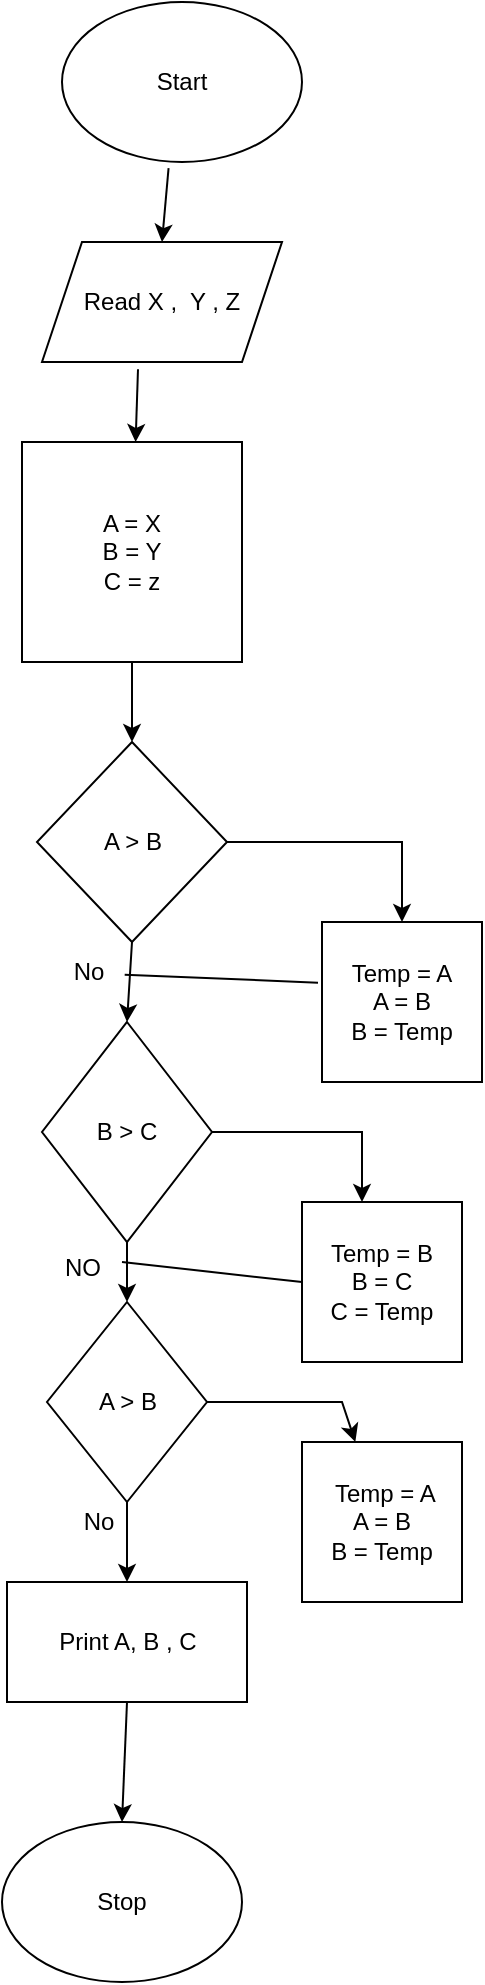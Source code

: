 <mxfile version="21.6.8" type="github">
  <diagram name="Page-1" id="21DJCv4iAgsj__p_spN6">
    <mxGraphModel dx="520" dy="462" grid="1" gridSize="10" guides="1" tooltips="1" connect="1" arrows="1" fold="1" page="1" pageScale="1" pageWidth="850" pageHeight="1100" math="0" shadow="0">
      <root>
        <mxCell id="0" />
        <mxCell id="1" parent="0" />
        <mxCell id="ly5PmHkvwo5zEQeQArB4-1" value="Start" style="ellipse;whiteSpace=wrap;html=1;" vertex="1" parent="1">
          <mxGeometry x="200" y="50" width="120" height="80" as="geometry" />
        </mxCell>
        <mxCell id="ly5PmHkvwo5zEQeQArB4-2" value="" style="endArrow=classic;html=1;rounded=0;exitX=0.444;exitY=1.038;exitDx=0;exitDy=0;exitPerimeter=0;entryX=0.5;entryY=0;entryDx=0;entryDy=0;" edge="1" parent="1" source="ly5PmHkvwo5zEQeQArB4-1" target="ly5PmHkvwo5zEQeQArB4-3">
          <mxGeometry width="50" height="50" relative="1" as="geometry">
            <mxPoint x="250" y="270" as="sourcePoint" />
            <mxPoint x="253" y="200" as="targetPoint" />
          </mxGeometry>
        </mxCell>
        <mxCell id="ly5PmHkvwo5zEQeQArB4-3" value="Read X ,&amp;nbsp; Y , Z" style="shape=parallelogram;perimeter=parallelogramPerimeter;whiteSpace=wrap;html=1;fixedSize=1;" vertex="1" parent="1">
          <mxGeometry x="190" y="170" width="120" height="60" as="geometry" />
        </mxCell>
        <mxCell id="ly5PmHkvwo5zEQeQArB4-5" value="" style="endArrow=classic;html=1;rounded=0;exitX=0.4;exitY=1.061;exitDx=0;exitDy=0;exitPerimeter=0;" edge="1" parent="1" source="ly5PmHkvwo5zEQeQArB4-3" target="ly5PmHkvwo5zEQeQArB4-6">
          <mxGeometry width="50" height="50" relative="1" as="geometry">
            <mxPoint x="230" y="330" as="sourcePoint" />
            <mxPoint x="238" y="290" as="targetPoint" />
          </mxGeometry>
        </mxCell>
        <mxCell id="ly5PmHkvwo5zEQeQArB4-6" value="A = X&lt;br&gt;B = Y&lt;br&gt;C = z" style="whiteSpace=wrap;html=1;aspect=fixed;" vertex="1" parent="1">
          <mxGeometry x="180" y="270" width="110" height="110" as="geometry" />
        </mxCell>
        <mxCell id="ly5PmHkvwo5zEQeQArB4-7" value="" style="endArrow=classic;html=1;rounded=0;exitX=0.5;exitY=1;exitDx=0;exitDy=0;entryX=0.5;entryY=0;entryDx=0;entryDy=0;" edge="1" parent="1" source="ly5PmHkvwo5zEQeQArB4-6" target="ly5PmHkvwo5zEQeQArB4-8">
          <mxGeometry width="50" height="50" relative="1" as="geometry">
            <mxPoint x="250" y="270" as="sourcePoint" />
            <mxPoint x="235" y="440" as="targetPoint" />
          </mxGeometry>
        </mxCell>
        <mxCell id="ly5PmHkvwo5zEQeQArB4-8" value="A &amp;gt; B" style="rhombus;whiteSpace=wrap;html=1;" vertex="1" parent="1">
          <mxGeometry x="187.5" y="420" width="95" height="100" as="geometry" />
        </mxCell>
        <mxCell id="ly5PmHkvwo5zEQeQArB4-9" value="" style="endArrow=classic;html=1;rounded=0;exitX=0.5;exitY=1;exitDx=0;exitDy=0;entryX=0.5;entryY=0;entryDx=0;entryDy=0;" edge="1" parent="1" source="ly5PmHkvwo5zEQeQArB4-8" target="ly5PmHkvwo5zEQeQArB4-10">
          <mxGeometry width="50" height="50" relative="1" as="geometry">
            <mxPoint x="250" y="530" as="sourcePoint" />
            <mxPoint x="235" y="570" as="targetPoint" />
          </mxGeometry>
        </mxCell>
        <mxCell id="ly5PmHkvwo5zEQeQArB4-10" value="B &amp;gt; C" style="rhombus;whiteSpace=wrap;html=1;" vertex="1" parent="1">
          <mxGeometry x="190" y="560" width="85" height="110" as="geometry" />
        </mxCell>
        <mxCell id="ly5PmHkvwo5zEQeQArB4-11" value="" style="endArrow=classic;html=1;rounded=0;exitX=0.5;exitY=1;exitDx=0;exitDy=0;entryX=0.5;entryY=0;entryDx=0;entryDy=0;" edge="1" parent="1" source="ly5PmHkvwo5zEQeQArB4-10" target="ly5PmHkvwo5zEQeQArB4-12">
          <mxGeometry width="50" height="50" relative="1" as="geometry">
            <mxPoint x="250" y="530" as="sourcePoint" />
            <mxPoint x="233" y="720" as="targetPoint" />
          </mxGeometry>
        </mxCell>
        <mxCell id="ly5PmHkvwo5zEQeQArB4-12" value="A &amp;gt; B" style="rhombus;whiteSpace=wrap;html=1;" vertex="1" parent="1">
          <mxGeometry x="192.5" y="700" width="80" height="100" as="geometry" />
        </mxCell>
        <mxCell id="ly5PmHkvwo5zEQeQArB4-13" value="" style="endArrow=classic;html=1;rounded=0;exitX=0.5;exitY=1;exitDx=0;exitDy=0;entryX=0.5;entryY=0;entryDx=0;entryDy=0;" edge="1" parent="1" source="ly5PmHkvwo5zEQeQArB4-12" target="ly5PmHkvwo5zEQeQArB4-14">
          <mxGeometry width="50" height="50" relative="1" as="geometry">
            <mxPoint x="250" y="610" as="sourcePoint" />
            <mxPoint x="230" y="850" as="targetPoint" />
          </mxGeometry>
        </mxCell>
        <mxCell id="ly5PmHkvwo5zEQeQArB4-14" value="Print A, B , C" style="rounded=0;whiteSpace=wrap;html=1;" vertex="1" parent="1">
          <mxGeometry x="172.5" y="840" width="120" height="60" as="geometry" />
        </mxCell>
        <mxCell id="ly5PmHkvwo5zEQeQArB4-15" value="" style="endArrow=classic;html=1;rounded=0;exitX=0.5;exitY=1;exitDx=0;exitDy=0;entryX=0.5;entryY=0;entryDx=0;entryDy=0;" edge="1" parent="1" source="ly5PmHkvwo5zEQeQArB4-14" target="ly5PmHkvwo5zEQeQArB4-16">
          <mxGeometry width="50" height="50" relative="1" as="geometry">
            <mxPoint x="250" y="820" as="sourcePoint" />
            <mxPoint x="230" y="950" as="targetPoint" />
          </mxGeometry>
        </mxCell>
        <mxCell id="ly5PmHkvwo5zEQeQArB4-16" value="Stop" style="ellipse;whiteSpace=wrap;html=1;" vertex="1" parent="1">
          <mxGeometry x="170" y="960" width="120" height="80" as="geometry" />
        </mxCell>
        <mxCell id="ly5PmHkvwo5zEQeQArB4-17" value="" style="endArrow=classic;html=1;rounded=0;exitX=1;exitY=0.5;exitDx=0;exitDy=0;" edge="1" parent="1" source="ly5PmHkvwo5zEQeQArB4-8" target="ly5PmHkvwo5zEQeQArB4-18">
          <mxGeometry width="50" height="50" relative="1" as="geometry">
            <mxPoint x="250" y="310" as="sourcePoint" />
            <mxPoint x="370" y="520" as="targetPoint" />
            <Array as="points">
              <mxPoint x="370" y="470" />
            </Array>
          </mxGeometry>
        </mxCell>
        <mxCell id="ly5PmHkvwo5zEQeQArB4-18" value="Temp = A&lt;br&gt;A = B&lt;br&gt;B = Temp" style="whiteSpace=wrap;html=1;aspect=fixed;" vertex="1" parent="1">
          <mxGeometry x="330" y="510" width="80" height="80" as="geometry" />
        </mxCell>
        <mxCell id="ly5PmHkvwo5zEQeQArB4-21" value="" style="endArrow=none;html=1;rounded=0;exitX=-0.025;exitY=0.379;exitDx=0;exitDy=0;exitPerimeter=0;entryX=0.971;entryY=0.544;entryDx=0;entryDy=0;entryPerimeter=0;" edge="1" parent="1" source="ly5PmHkvwo5zEQeQArB4-18" target="ly5PmHkvwo5zEQeQArB4-22">
          <mxGeometry width="50" height="50" relative="1" as="geometry">
            <mxPoint x="250" y="500" as="sourcePoint" />
            <mxPoint x="240" y="540" as="targetPoint" />
          </mxGeometry>
        </mxCell>
        <mxCell id="ly5PmHkvwo5zEQeQArB4-22" value="No" style="text;html=1;align=center;verticalAlign=middle;resizable=0;points=[];autosize=1;strokeColor=none;fillColor=none;" vertex="1" parent="1">
          <mxGeometry x="192.5" y="520" width="40" height="30" as="geometry" />
        </mxCell>
        <mxCell id="ly5PmHkvwo5zEQeQArB4-23" value="" style="endArrow=classic;html=1;rounded=0;exitX=1;exitY=0.5;exitDx=0;exitDy=0;" edge="1" parent="1" source="ly5PmHkvwo5zEQeQArB4-10">
          <mxGeometry width="50" height="50" relative="1" as="geometry">
            <mxPoint x="250" y="790" as="sourcePoint" />
            <mxPoint x="350" y="650" as="targetPoint" />
            <Array as="points">
              <mxPoint x="350" y="615" />
            </Array>
          </mxGeometry>
        </mxCell>
        <mxCell id="ly5PmHkvwo5zEQeQArB4-24" value="Temp = B&lt;br&gt;B = C&lt;br&gt;C = Temp" style="whiteSpace=wrap;html=1;aspect=fixed;" vertex="1" parent="1">
          <mxGeometry x="320" y="650" width="80" height="80" as="geometry" />
        </mxCell>
        <mxCell id="ly5PmHkvwo5zEQeQArB4-25" value="" style="endArrow=none;html=1;rounded=0;entryX=0;entryY=0.5;entryDx=0;entryDy=0;" edge="1" parent="1" target="ly5PmHkvwo5zEQeQArB4-24">
          <mxGeometry width="50" height="50" relative="1" as="geometry">
            <mxPoint x="230" y="680" as="sourcePoint" />
            <mxPoint x="310" y="690" as="targetPoint" />
          </mxGeometry>
        </mxCell>
        <mxCell id="ly5PmHkvwo5zEQeQArB4-26" value="NO" style="text;html=1;align=center;verticalAlign=middle;resizable=0;points=[];autosize=1;strokeColor=none;fillColor=none;" vertex="1" parent="1">
          <mxGeometry x="190" y="668" width="40" height="30" as="geometry" />
        </mxCell>
        <mxCell id="ly5PmHkvwo5zEQeQArB4-27" value="" style="endArrow=classic;html=1;rounded=0;exitX=1;exitY=0.5;exitDx=0;exitDy=0;" edge="1" parent="1" source="ly5PmHkvwo5zEQeQArB4-12" target="ly5PmHkvwo5zEQeQArB4-28">
          <mxGeometry width="50" height="50" relative="1" as="geometry">
            <mxPoint x="250" y="790" as="sourcePoint" />
            <mxPoint x="340" y="790" as="targetPoint" />
            <Array as="points">
              <mxPoint x="340" y="750" />
            </Array>
          </mxGeometry>
        </mxCell>
        <mxCell id="ly5PmHkvwo5zEQeQArB4-28" value="&amp;nbsp;Temp = A&lt;br&gt;A = B&lt;br&gt;B = Temp" style="whiteSpace=wrap;html=1;aspect=fixed;" vertex="1" parent="1">
          <mxGeometry x="320" y="770" width="80" height="80" as="geometry" />
        </mxCell>
        <mxCell id="ly5PmHkvwo5zEQeQArB4-29" value="No" style="text;html=1;align=center;verticalAlign=middle;resizable=0;points=[];autosize=1;strokeColor=none;fillColor=none;" vertex="1" parent="1">
          <mxGeometry x="197.5" y="795" width="40" height="30" as="geometry" />
        </mxCell>
      </root>
    </mxGraphModel>
  </diagram>
</mxfile>
